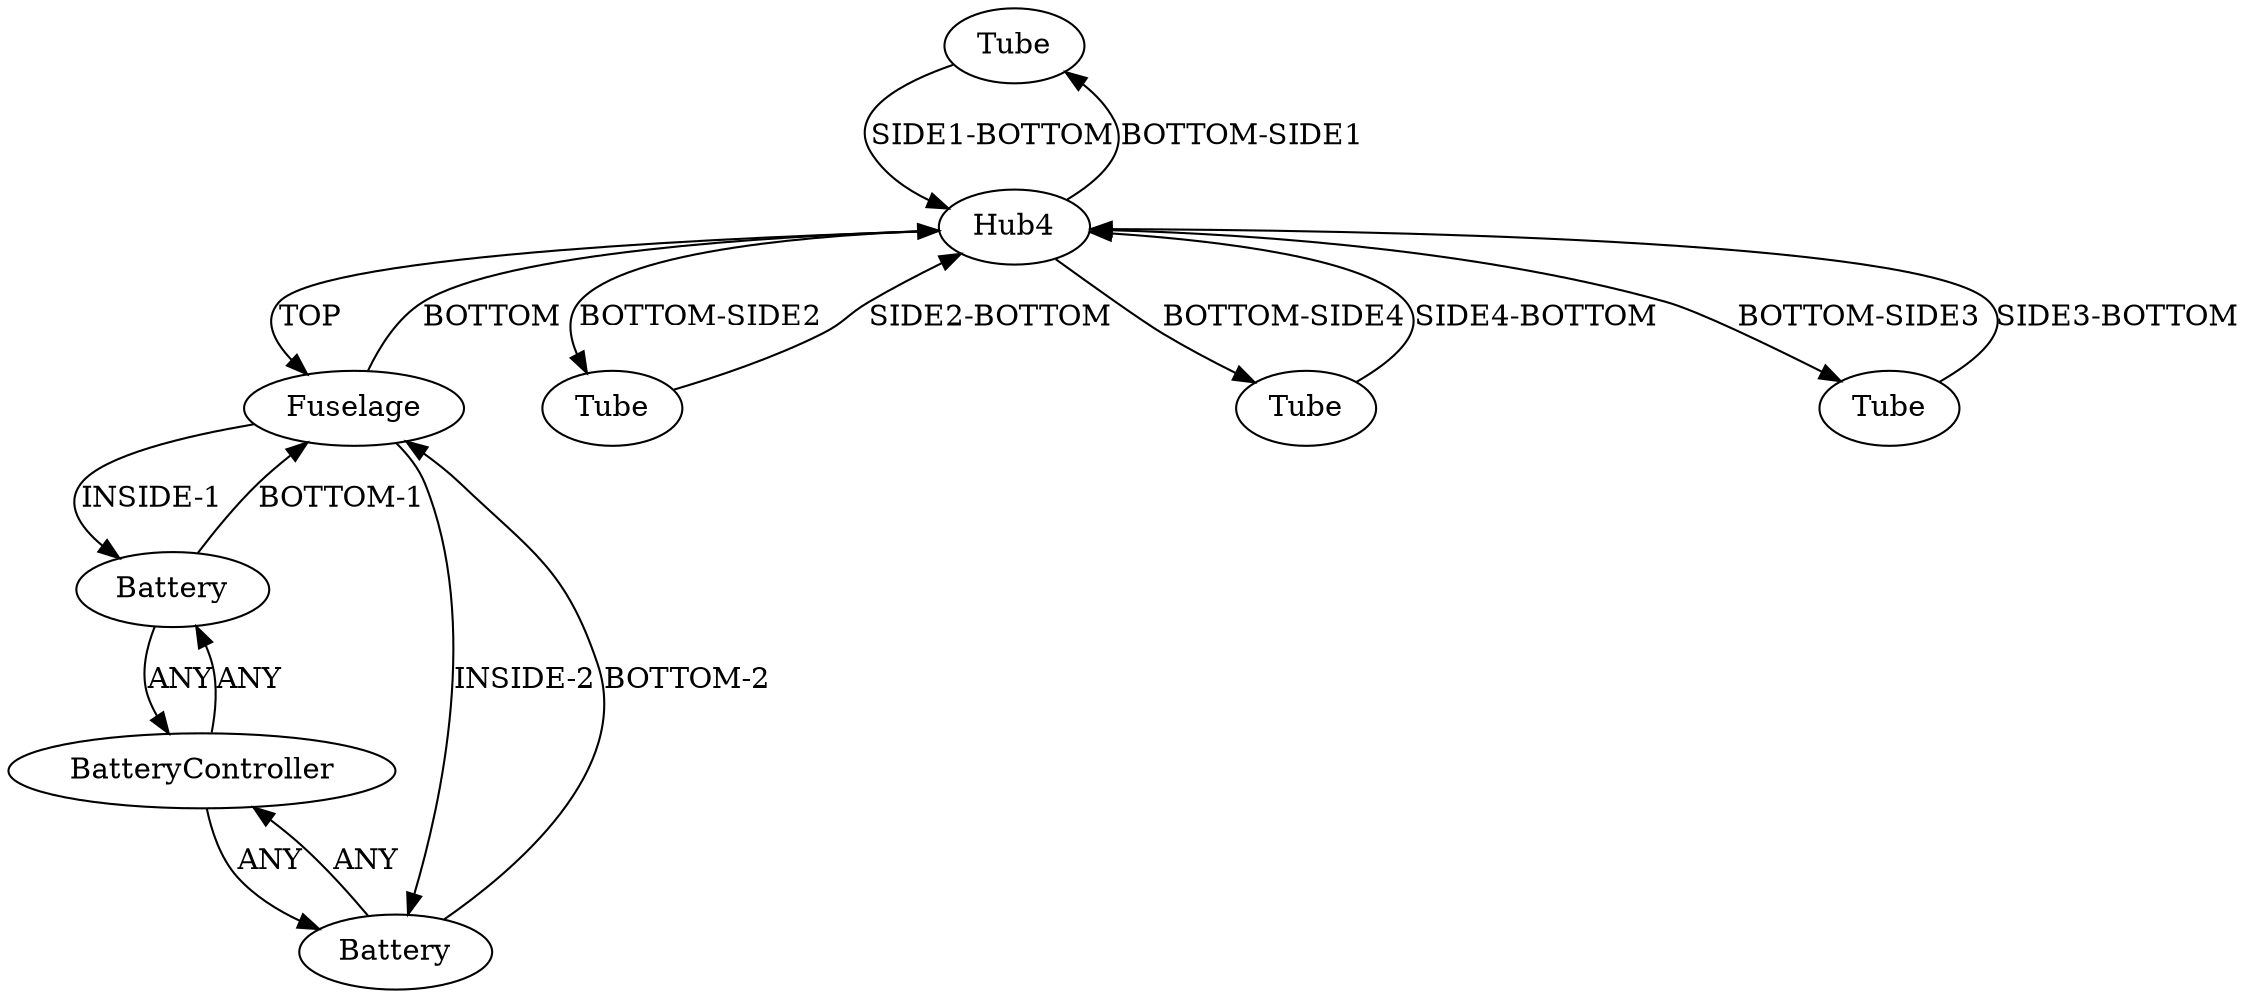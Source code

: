 /* Created by igraph 0.10.2 */
digraph {
  0 [
    instance=Tube_instance_2
    label=Tube
  ];
  1 [
    instance=Battery_instance_1
    label=Battery
  ];
  2 [
    instance=Hub4_instance_1
    label=Hub4
  ];
  3 [
    instance=Fuselage_instance_1
    label=Fuselage
  ];
  4 [
    instance=Tube_instance_6
    label=Tube
  ];
  5 [
    instance=BatteryController_instance_1
    label=BatteryController
  ];
  6 [
    instance=Battery_instance_2
    label=Battery
  ];
  7 [
    instance=Tube_instance_7
    label=Tube
  ];
  8 [
    instance=Tube_instance_8
    label=Tube
  ];

  0 -> 2 [
    label="SIDE1-BOTTOM"
  ];
  1 -> 3 [
    label="BOTTOM-1"
  ];
  1 -> 5 [
    label=ANY
  ];
  2 -> 0 [
    label="BOTTOM-SIDE1"
  ];
  2 -> 3 [
    label=TOP
  ];
  2 -> 4 [
    label="BOTTOM-SIDE2"
  ];
  2 -> 7 [
    label="BOTTOM-SIDE4"
  ];
  2 -> 8 [
    label="BOTTOM-SIDE3"
  ];
  3 -> 1 [
    label="INSIDE-1"
  ];
  3 -> 2 [
    label=BOTTOM
  ];
  3 -> 6 [
    label="INSIDE-2"
  ];
  4 -> 2 [
    label="SIDE2-BOTTOM"
  ];
  5 -> 1 [
    label=ANY
  ];
  5 -> 6 [
    label=ANY
  ];
  6 -> 3 [
    label="BOTTOM-2"
  ];
  6 -> 5 [
    label=ANY
  ];
  7 -> 2 [
    label="SIDE4-BOTTOM"
  ];
  8 -> 2 [
    label="SIDE3-BOTTOM"
  ];
}
